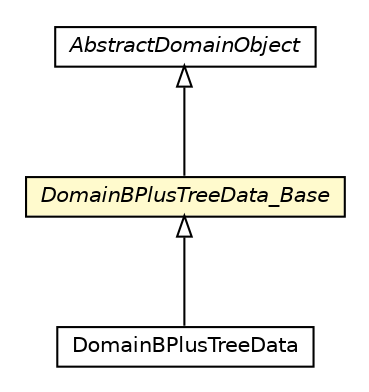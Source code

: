 #!/usr/local/bin/dot
#
# Class diagram 
# Generated by UMLGraph version 5.1 (http://www.umlgraph.org/)
#

digraph G {
	edge [fontname="Helvetica",fontsize=10,labelfontname="Helvetica",labelfontsize=10];
	node [fontname="Helvetica",fontsize=10,shape=plaintext];
	nodesep=0.25;
	ranksep=0.5;
	// pt.ist.fenixframework.DomainBPlusTreeData_Base
	c18258 [label=<<table title="pt.ist.fenixframework.DomainBPlusTreeData_Base" border="0" cellborder="1" cellspacing="0" cellpadding="2" port="p" bgcolor="lemonChiffon" href="./DomainBPlusTreeData_Base.html">
		<tr><td><table border="0" cellspacing="0" cellpadding="1">
<tr><td align="center" balign="center"><font face="Helvetica-Oblique"> DomainBPlusTreeData_Base </font></td></tr>
		</table></td></tr>
		</table>>, fontname="Helvetica", fontcolor="black", fontsize=10.0];
	// pt.ist.fenixframework.DomainBPlusTreeData
	c18259 [label=<<table title="pt.ist.fenixframework.DomainBPlusTreeData" border="0" cellborder="1" cellspacing="0" cellpadding="2" port="p" href="./DomainBPlusTreeData.html">
		<tr><td><table border="0" cellspacing="0" cellpadding="1">
<tr><td align="center" balign="center"> DomainBPlusTreeData </td></tr>
		</table></td></tr>
		</table>>, fontname="Helvetica", fontcolor="black", fontsize=10.0];
	// pt.ist.fenixframework.core.AbstractDomainObject
	c18300 [label=<<table title="pt.ist.fenixframework.core.AbstractDomainObject" border="0" cellborder="1" cellspacing="0" cellpadding="2" port="p" href="./core/AbstractDomainObject.html">
		<tr><td><table border="0" cellspacing="0" cellpadding="1">
<tr><td align="center" balign="center"><font face="Helvetica-Oblique"> AbstractDomainObject </font></td></tr>
		</table></td></tr>
		</table>>, fontname="Helvetica", fontcolor="black", fontsize=10.0];
	//pt.ist.fenixframework.DomainBPlusTreeData_Base extends pt.ist.fenixframework.core.AbstractDomainObject
	c18300:p -> c18258:p [dir=back,arrowtail=empty];
	//pt.ist.fenixframework.DomainBPlusTreeData extends pt.ist.fenixframework.DomainBPlusTreeData_Base
	c18258:p -> c18259:p [dir=back,arrowtail=empty];
}

